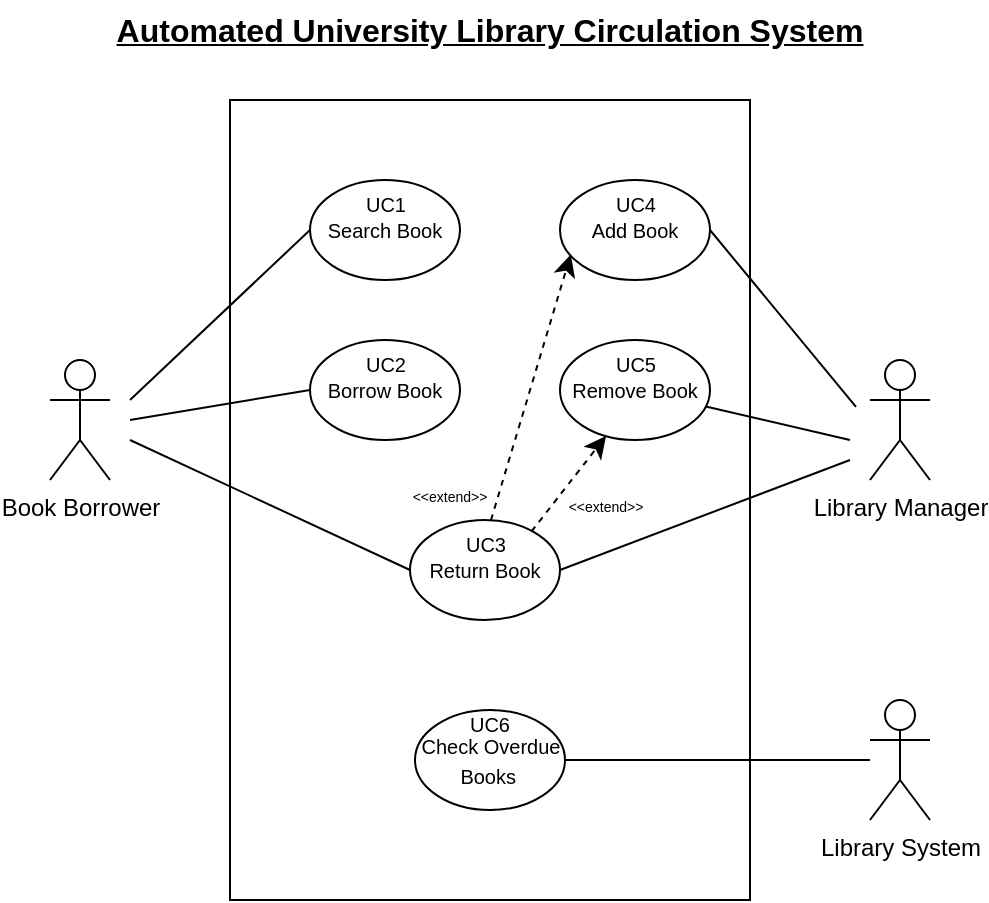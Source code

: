 <mxfile version="24.8.3" pages="2">
  <diagram name="Use Case Diagram" id="rMctKQB2Og3mcuDg87OL">
    <mxGraphModel dx="983" dy="573" grid="1" gridSize="10" guides="1" tooltips="1" connect="1" arrows="1" fold="1" page="1" pageScale="1" pageWidth="413" pageHeight="583" math="0" shadow="0">
      <root>
        <mxCell id="0" />
        <mxCell id="1" parent="0" />
        <mxCell id="7ktPPSzNU0G-n7shupE8-1" value="" style="rounded=0;whiteSpace=wrap;html=1;" vertex="1" parent="1">
          <mxGeometry x="270" y="100" width="260" height="400" as="geometry" />
        </mxCell>
        <mxCell id="7ktPPSzNU0G-n7shupE8-2" value="Book Borrower" style="shape=umlActor;verticalLabelPosition=bottom;verticalAlign=top;html=1;outlineConnect=0;" vertex="1" parent="1">
          <mxGeometry x="180" y="230" width="30" height="60" as="geometry" />
        </mxCell>
        <mxCell id="7ktPPSzNU0G-n7shupE8-3" value="&lt;b&gt;&lt;u&gt;Automated University Library Circulation System&#x9;&lt;/u&gt;&lt;/b&gt;" style="text;html=1;align=center;verticalAlign=middle;whiteSpace=wrap;rounded=0;fontSize=16;" vertex="1" parent="1">
          <mxGeometry x="190" y="50" width="420" height="30" as="geometry" />
        </mxCell>
        <mxCell id="7ktPPSzNU0G-n7shupE8-4" value="&lt;font style=&quot;font-size: 10px;&quot;&gt;Search Book&lt;/font&gt;" style="ellipse;whiteSpace=wrap;html=1;" vertex="1" parent="1">
          <mxGeometry x="310" y="140" width="75" height="50" as="geometry" />
        </mxCell>
        <mxCell id="7ktPPSzNU0G-n7shupE8-5" value="&lt;font style=&quot;font-size: 10px;&quot;&gt;Borrow Book&lt;/font&gt;" style="ellipse;whiteSpace=wrap;html=1;" vertex="1" parent="1">
          <mxGeometry x="310" y="220" width="75" height="50" as="geometry" />
        </mxCell>
        <mxCell id="7ktPPSzNU0G-n7shupE8-6" value="" style="endArrow=none;html=1;rounded=0;fontSize=12;startSize=8;endSize=8;curved=1;entryX=0;entryY=0.5;entryDx=0;entryDy=0;" edge="1" parent="1" target="7ktPPSzNU0G-n7shupE8-4">
          <mxGeometry width="50" height="50" relative="1" as="geometry">
            <mxPoint x="220" y="250" as="sourcePoint" />
            <mxPoint x="270" y="220" as="targetPoint" />
          </mxGeometry>
        </mxCell>
        <mxCell id="7ktPPSzNU0G-n7shupE8-7" value="" style="endArrow=none;html=1;rounded=0;fontSize=12;startSize=8;endSize=8;curved=1;entryX=0;entryY=0.5;entryDx=0;entryDy=0;" edge="1" parent="1" target="7ktPPSzNU0G-n7shupE8-5">
          <mxGeometry width="50" height="50" relative="1" as="geometry">
            <mxPoint x="220" y="260" as="sourcePoint" />
            <mxPoint x="360" y="210" as="targetPoint" />
          </mxGeometry>
        </mxCell>
        <mxCell id="7ktPPSzNU0G-n7shupE8-8" value="Library Manager" style="shape=umlActor;verticalLabelPosition=bottom;verticalAlign=top;html=1;outlineConnect=0;" vertex="1" parent="1">
          <mxGeometry x="590" y="230" width="30" height="60" as="geometry" />
        </mxCell>
        <mxCell id="7ktPPSzNU0G-n7shupE8-9" value="&lt;font style=&quot;font-size: 10px;&quot;&gt;Return Book&lt;/font&gt;" style="ellipse;whiteSpace=wrap;html=1;" vertex="1" parent="1">
          <mxGeometry x="360" y="310" width="75" height="50" as="geometry" />
        </mxCell>
        <mxCell id="7ktPPSzNU0G-n7shupE8-10" value="" style="endArrow=none;html=1;rounded=0;fontSize=12;startSize=8;endSize=8;curved=1;entryX=0;entryY=0.5;entryDx=0;entryDy=0;" edge="1" parent="1" target="7ktPPSzNU0G-n7shupE8-9">
          <mxGeometry width="50" height="50" relative="1" as="geometry">
            <mxPoint x="220" y="270" as="sourcePoint" />
            <mxPoint x="350" y="270" as="targetPoint" />
          </mxGeometry>
        </mxCell>
        <mxCell id="7ktPPSzNU0G-n7shupE8-11" value="&lt;font style=&quot;font-size: 10px;&quot;&gt;Add Book&lt;/font&gt;" style="ellipse;whiteSpace=wrap;html=1;" vertex="1" parent="1">
          <mxGeometry x="435" y="140" width="75" height="50" as="geometry" />
        </mxCell>
        <mxCell id="7ktPPSzNU0G-n7shupE8-12" value="" style="endArrow=none;html=1;rounded=0;fontSize=12;startSize=8;endSize=8;curved=1;entryX=1;entryY=0.5;entryDx=0;entryDy=0;" edge="1" parent="1" target="7ktPPSzNU0G-n7shupE8-11">
          <mxGeometry width="50" height="50" relative="1" as="geometry">
            <mxPoint x="583" y="253.409" as="sourcePoint" />
            <mxPoint x="488" y="180" as="targetPoint" />
          </mxGeometry>
        </mxCell>
        <mxCell id="7ktPPSzNU0G-n7shupE8-13" value="&lt;font style=&quot;font-size: 10px;&quot;&gt;Remove Book&lt;/font&gt;" style="ellipse;whiteSpace=wrap;html=1;" vertex="1" parent="1">
          <mxGeometry x="435" y="220" width="75" height="50" as="geometry" />
        </mxCell>
        <mxCell id="7ktPPSzNU0G-n7shupE8-14" value="" style="endArrow=none;html=1;rounded=0;fontSize=12;startSize=8;endSize=8;curved=1;" edge="1" parent="1" source="7ktPPSzNU0G-n7shupE8-13">
          <mxGeometry width="50" height="50" relative="1" as="geometry">
            <mxPoint x="490" y="250" as="sourcePoint" />
            <mxPoint x="580" y="270" as="targetPoint" />
          </mxGeometry>
        </mxCell>
        <mxCell id="7ktPPSzNU0G-n7shupE8-15" value="" style="endArrow=none;html=1;rounded=0;fontSize=12;startSize=8;endSize=8;curved=1;exitX=1;exitY=0.5;exitDx=0;exitDy=0;" edge="1" parent="1" source="7ktPPSzNU0G-n7shupE8-9">
          <mxGeometry width="50" height="50" relative="1" as="geometry">
            <mxPoint x="396" y="330" as="sourcePoint" />
            <mxPoint x="580" y="280" as="targetPoint" />
          </mxGeometry>
        </mxCell>
        <mxCell id="7ktPPSzNU0G-n7shupE8-16" value="&lt;font style=&quot;font-size: 10px;&quot;&gt;UC1&lt;/font&gt;" style="text;html=1;align=center;verticalAlign=middle;whiteSpace=wrap;rounded=0;fontSize=16;" vertex="1" parent="1">
          <mxGeometry x="317.5" y="140" width="60" height="20" as="geometry" />
        </mxCell>
        <mxCell id="7ktPPSzNU0G-n7shupE8-17" value="&lt;font style=&quot;font-size: 10px;&quot;&gt;UC2&lt;/font&gt;" style="text;html=1;align=center;verticalAlign=middle;whiteSpace=wrap;rounded=0;fontSize=16;" vertex="1" parent="1">
          <mxGeometry x="317.5" y="220" width="60" height="20" as="geometry" />
        </mxCell>
        <mxCell id="7ktPPSzNU0G-n7shupE8-18" value="&lt;font style=&quot;font-size: 10px;&quot;&gt;UC4&lt;/font&gt;" style="text;html=1;align=center;verticalAlign=middle;whiteSpace=wrap;rounded=0;fontSize=16;" vertex="1" parent="1">
          <mxGeometry x="442.5" y="140" width="60" height="20" as="geometry" />
        </mxCell>
        <mxCell id="7ktPPSzNU0G-n7shupE8-19" value="&lt;font style=&quot;font-size: 10px;&quot;&gt;UC3&lt;/font&gt;" style="text;html=1;align=center;verticalAlign=middle;whiteSpace=wrap;rounded=0;fontSize=16;" vertex="1" parent="1">
          <mxGeometry x="367.5" y="310" width="60" height="20" as="geometry" />
        </mxCell>
        <mxCell id="7ktPPSzNU0G-n7shupE8-20" value="&lt;font style=&quot;font-size: 10px;&quot;&gt;UC5&lt;/font&gt;" style="text;html=1;align=center;verticalAlign=middle;whiteSpace=wrap;rounded=0;fontSize=16;" vertex="1" parent="1">
          <mxGeometry x="442.5" y="220" width="60" height="20" as="geometry" />
        </mxCell>
        <mxCell id="7ktPPSzNU0G-n7shupE8-21" value="Library System" style="shape=umlActor;verticalLabelPosition=bottom;verticalAlign=top;html=1;outlineConnect=0;" vertex="1" parent="1">
          <mxGeometry x="590" y="400" width="30" height="60" as="geometry" />
        </mxCell>
        <mxCell id="7ktPPSzNU0G-n7shupE8-22" value="&lt;font style=&quot;font-size: 10px;&quot;&gt;Check Overdue Books&amp;nbsp;&lt;/font&gt;" style="ellipse;whiteSpace=wrap;html=1;" vertex="1" parent="1">
          <mxGeometry x="362.5" y="405" width="75" height="50" as="geometry" />
        </mxCell>
        <mxCell id="7ktPPSzNU0G-n7shupE8-23" value="" style="endArrow=none;html=1;rounded=0;fontSize=12;startSize=8;endSize=8;curved=1;exitX=1;exitY=0.5;exitDx=0;exitDy=0;" edge="1" parent="1" source="7ktPPSzNU0G-n7shupE8-22">
          <mxGeometry width="50" height="50" relative="1" as="geometry">
            <mxPoint x="437.5" y="425" as="sourcePoint" />
            <mxPoint x="590" y="430" as="targetPoint" />
          </mxGeometry>
        </mxCell>
        <mxCell id="7ktPPSzNU0G-n7shupE8-24" value="&lt;font style=&quot;font-size: 10px;&quot;&gt;UC6&lt;/font&gt;" style="text;html=1;align=center;verticalAlign=middle;whiteSpace=wrap;rounded=0;fontSize=16;" vertex="1" parent="1">
          <mxGeometry x="370" y="400" width="60" height="20" as="geometry" />
        </mxCell>
        <mxCell id="7ktPPSzNU0G-n7shupE8-25" value="" style="endArrow=classic;html=1;rounded=0;fontSize=12;startSize=8;endSize=8;curved=1;dashed=1;entryX=0.307;entryY=0.96;entryDx=0;entryDy=0;entryPerimeter=0;exitX=0.811;exitY=0.112;exitDx=0;exitDy=0;exitPerimeter=0;" edge="1" parent="1" source="7ktPPSzNU0G-n7shupE8-9" target="7ktPPSzNU0G-n7shupE8-13">
          <mxGeometry width="50" height="50" relative="1" as="geometry">
            <mxPoint x="420" y="310" as="sourcePoint" />
            <mxPoint x="470" y="260" as="targetPoint" />
          </mxGeometry>
        </mxCell>
        <mxCell id="7ktPPSzNU0G-n7shupE8-26" value="" style="endArrow=classic;html=1;rounded=0;fontSize=12;startSize=8;endSize=8;curved=1;dashed=1;entryX=0.072;entryY=0.744;entryDx=0;entryDy=0;entryPerimeter=0;exitX=0.811;exitY=0.112;exitDx=0;exitDy=0;exitPerimeter=0;" edge="1" parent="1" target="7ktPPSzNU0G-n7shupE8-11">
          <mxGeometry width="50" height="50" relative="1" as="geometry">
            <mxPoint x="400.5" y="310" as="sourcePoint" />
            <mxPoint x="437.5" y="262" as="targetPoint" />
          </mxGeometry>
        </mxCell>
        <mxCell id="7ktPPSzNU0G-n7shupE8-27" value="&lt;font style=&quot;font-size: 7px;&quot;&gt;&amp;lt;&amp;lt;extend&amp;gt;&amp;gt;&lt;/font&gt;" style="text;html=1;align=center;verticalAlign=middle;whiteSpace=wrap;rounded=0;fontSize=16;" vertex="1" parent="1">
          <mxGeometry x="350" y="280" width="60" height="30" as="geometry" />
        </mxCell>
        <mxCell id="7ktPPSzNU0G-n7shupE8-28" value="&lt;font style=&quot;font-size: 7px;&quot;&gt;&amp;lt;&amp;lt;extend&amp;gt;&amp;gt;&lt;/font&gt;" style="text;html=1;align=center;verticalAlign=middle;whiteSpace=wrap;rounded=0;fontSize=16;" vertex="1" parent="1">
          <mxGeometry x="427.5" y="285" width="60" height="30" as="geometry" />
        </mxCell>
      </root>
    </mxGraphModel>
  </diagram>
  <diagram name="Activity Diagram" id="6foQnheJjLecM0aAPaGR">
    <mxGraphModel dx="1426" dy="831" grid="1" gridSize="10" guides="1" tooltips="1" connect="1" arrows="1" fold="1" page="1" pageScale="1" pageWidth="827" pageHeight="1169" math="0" shadow="0">
      <root>
        <mxCell id="priiuxfUar08HjJvXxc4-0" />
        <mxCell id="priiuxfUar08HjJvXxc4-1" parent="priiuxfUar08HjJvXxc4-0" />
      </root>
    </mxGraphModel>
  </diagram>
</mxfile>
